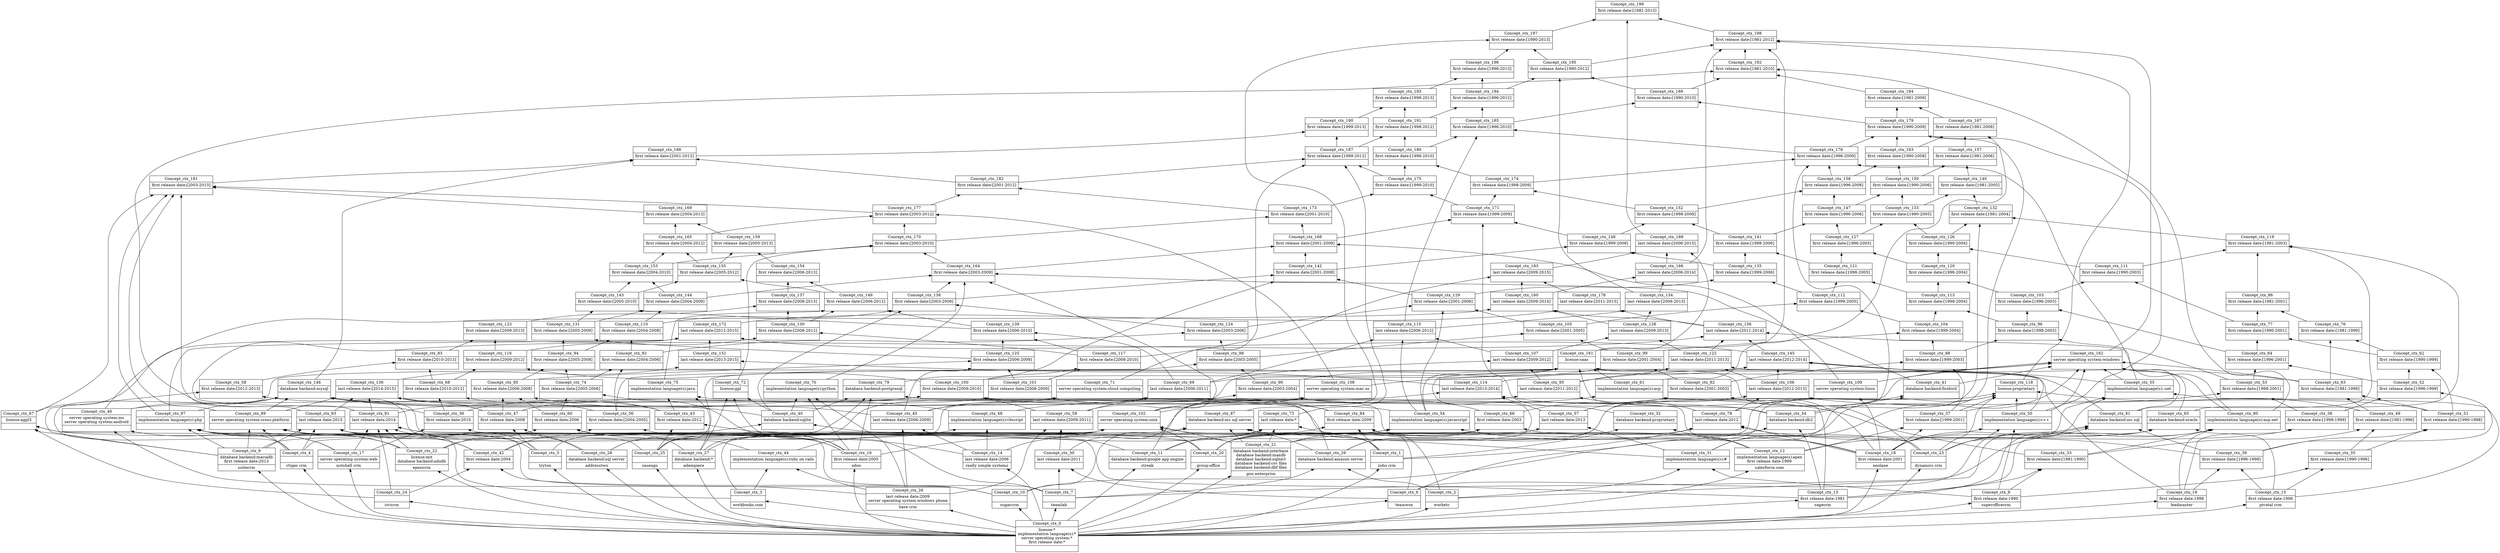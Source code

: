 digraph G { 
	rankdir=BT;
subgraph ctx { 
label="ctx";
1 [shape=record,label="{Concept_ctx_0|license:*\nimplementation language(s):*\nserver operating system:*\nfirst release date:*\n|}"];
2 [shape=record,label="{Concept_ctx_14|last release date:2006\n|really simple systems\n}"];
3 [shape=record,label="{Concept_ctx_26|last release date:2009\nserver operating system:windows phone\n|base crm\n}"];
4 [shape=record,label="{Concept_ctx_7||teamlab\n}"];
5 [shape=record,label="{Concept_ctx_5||tryton\n}"];
6 [shape=record,label="{Concept_ctx_20||group-office\n}"];
7 [shape=record,label="{Concept_ctx_24||civicrm\n}"];
8 [shape=record,label="{Concept_ctx_6||teamwox\n}"];
9 [shape=record,label="{Concept_ctx_8|first release date:1990\n|superofficecrm\n}"];
10 [shape=record,label="{Concept_ctx_10||sugarcrm\n}"];
11 [shape=record,label="{Concept_ctx_22|license:mit\ndatabase backend:adodb\n|epesicrm\n}"];
12 [shape=record,label="{Concept_ctx_13|first release date:1981\n|sagecrm\n}"];
13 [shape=record,label="{Concept_ctx_28|database backend:sql server\n|addresstwo\n}"];
14 [shape=record,label="{Concept_ctx_25||casengo\n}"];
15 [shape=record,label="{Concept_ctx_27|database backend:*\n|adempiere\n}"];
16 [shape=record,label="{Concept_ctx_11|database backend:google app engine\n|streak\n}"];
17 [shape=record,label="{Concept_ctx_1||zoho crm\n}"];
18 [shape=record,label="{Concept_ctx_3||workbooks.com\n}"];
19 [shape=record,label="{Concept_ctx_21|database backend:interbase\ndatabase backend:maxdb\ndatabase backend:sqlite3\ndatabase backend:csv files\ndatabase backend:dbf files\n|gnu enterprise\n}"];
20 [shape=record,label="{Concept_ctx_16|first release date:2005\n|odoo\n}"];
21 [shape=record,label="{Concept_ctx_9|database backend:mariadb\nfirst release date:2013\n|suitecrm\n}"];
22 [shape=record,label="{Concept_ctx_17|server operating system:web\n|nutshell crm\n}"];
23 [shape=record,label="{Concept_ctx_2||worketc\n}"];
24 [shape=record,label="{Concept_ctx_23||dynamics crm\n}"];
25 [shape=record,label="{Concept_ctx_15|first release date:1996\n|pivotal crm\n}"];
26 [shape=record,label="{Concept_ctx_19|first release date:1998\n|leadmaster\n}"];
27 [shape=record,label="{Concept_ctx_18|first release date:2001\n|neolane\n}"];
28 [shape=record,label="{Concept_ctx_12|implementation language(s):apex\nfirst release date:1999\n|salesforce.com\n}"];
29 [shape=record,label="{Concept_ctx_4||vtiger crm\n}"];
30 [shape=record,label="{Concept_ctx_42|first release date:2004\n|}"];
31 [shape=record,label="{Concept_ctx_47|first release date:2008\n|}"];
32 [shape=record,label="{Concept_ctx_36|first release date:2010\n|}"];
33 [shape=record,label="{Concept_ctx_43|first release date:2012\n|}"];
34 [shape=record,label="{Concept_ctx_33|first release date:[1981-1990]\n|}"];
35 [shape=record,label="{Concept_ctx_35|first release date:[1990-1996]\n|}"];
36 [shape=record,label="{Concept_ctx_39|first release date:[1996-1998]\n|}"];
37 [shape=record,label="{Concept_ctx_38|first release date:[1998-1999]\n|}"];
38 [shape=record,label="{Concept_ctx_37|first release date:[1999-2001]\n|}"];
39 [shape=record,label="{Concept_ctx_30|last release date:2011\n|}"];
40 [shape=record,label="{Concept_ctx_48|implementation language(s):vbscript\n|}"];
41 [shape=record,label="{Concept_ctx_44|implementation language(s):ruby on rails\n|}"];
42 [shape=record,label="{Concept_ctx_45|last release date:[2006-2009]\n|}"];
43 [shape=record,label="{Concept_ctx_31|implementation language(s):c#\n|}"];
44 [shape=record,label="{Concept_ctx_46|server operating system:ios\nserver operating system:android\n|}"];
45 [shape=record,label="{Concept_ctx_41|database backend:firebird\n|}"];
46 [shape=record,label="{Concept_ctx_40|database backend:sqlite\n|}"];
47 [shape=record,label="{Concept_ctx_34|database backend:db2\n|}"];
48 [shape=record,label="{Concept_ctx_32|database backend:proprietary\n|}"];
49 [shape=record,label="{Concept_ctx_29|database backend:amazon server\n|}"];
50 [shape=record,label="{Concept_ctx_60|first release date:2006\n|}"];
51 [shape=record,label="{Concept_ctx_56|first release date:[2004-2005]\n|}"];
52 [shape=record,label="{Concept_ctx_58|first release date:[2012-2013]\n|}"];
53 [shape=record,label="{Concept_ctx_49|first release date:[1981-1996]\n|}"];
54 [shape=record,label="{Concept_ctx_51|first release date:[1990-1998]\n|}"];
55 [shape=record,label="{Concept_ctx_52|first release date:[1996-1999]\n|}"];
56 [shape=record,label="{Concept_ctx_53|first release date:[1998-2001]\n|}"];
57 [shape=record,label="{Concept_ctx_57|last release date:2013\n|}"];
58 [shape=record,label="{Concept_ctx_61|implementation language(s):asp\n|}"];
59 [shape=record,label="{Concept_ctx_55|implementation language(s):.net\n|}"];
60 [shape=record,label="{Concept_ctx_54|implementation language(s):javascript\n|}"];
61 [shape=record,label="{Concept_ctx_50|implementation language(s):c++\n|}"];
62 [shape=record,label="{Concept_ctx_59|last release date:[2009-2011]\n|}"];
63 [shape=record,label="{Concept_ctx_66|first release date:2003\n|}"];
64 [shape=record,label="{Concept_ctx_74|first release date:[2005-2006]\n|}"];
65 [shape=record,label="{Concept_ctx_68|first release date:[2010-2012]\n|}"];
66 [shape=record,label="{Concept_ctx_63|first release date:[1981-1998]\n|}"];
67 [shape=record,label="{Concept_ctx_62|first release date:[1990-1999]\n|}"];
68 [shape=record,label="{Concept_ctx_64|first release date:[1996-2001]\n|}"];
69 [shape=record,label="{Concept_ctx_69|last release date:[2006-2011]\n|}"];
70 [shape=record,label="{Concept_ctx_73|last release date:*\n|}"];
71 [shape=record,label="{Concept_ctx_72|license:gpl\n|}"];
72 [shape=record,label="{Concept_ctx_67|license:agpl3\n|}"];
73 [shape=record,label="{Concept_ctx_75|implementation language(s):java\n|}"];
74 [shape=record,label="{Concept_ctx_70|implementation language(s):python\n|}"];
75 [shape=record,label="{Concept_ctx_71|server operating system:cloud computing\n|}"];
76 [shape=record,label="{Concept_ctx_65|database backend:oracle\n|}"];
77 [shape=record,label="{Concept_ctx_84|first release date:2009\n|}"];
78 [shape=record,label="{Concept_ctx_82|first release date:[2001-2003]\n|}"];
79 [shape=record,label="{Concept_ctx_85|first release date:[2006-2008]\n|}"];
80 [shape=record,label="{Concept_ctx_83|first release date:[2010-2013]\n|}"];
81 [shape=record,label="{Concept_ctx_76|first release date:[1981-1999]\n|}"];
82 [shape=record,label="{Concept_ctx_77|first release date:[1990-2001]\n|}"];
83 [shape=record,label="{Concept_ctx_78|last release date:2012\n|}"];
84 [shape=record,label="{Concept_ctx_80|implementation language(s):asp.net\n|}"];
85 [shape=record,label="{Concept_ctx_81|database backend:ms sql\n|}"];
86 [shape=record,label="{Concept_ctx_79|database backend:postgresql\n|}"];
87 [shape=record,label="{Concept_ctx_90|first release date:[2003-2004]\n|}"];
88 [shape=record,label="{Concept_ctx_88|first release date:[1999-2003]\n|}"];
89 [shape=record,label="{Concept_ctx_92|first release date:[2004-2006]\n|}"];
90 [shape=record,label="{Concept_ctx_94|first release date:[2005-2008]\n|}"];
91 [shape=record,label="{Concept_ctx_86|first release date:[1981-2001]\n|}"];
92 [shape=record,label="{Concept_ctx_91|last release date:2014\n|}"];
93 [shape=record,label="{Concept_ctx_93|last release date:2015\n|}"];
94 [shape=record,label="{Concept_ctx_89|server operating system:cross-platform\n|}"];
95 [shape=record,label="{Concept_ctx_87|database backend:ms sql server\n|}"];
96 [shape=record,label="{Concept_ctx_95|last release date:[2011-2012]\n|}"];
97 [shape=record,label="{Concept_ctx_101|first release date:[2008-2009]\n|}"];
98 [shape=record,label="{Concept_ctx_100|first release date:[2009-2010]\n|}"];
99 [shape=record,label="{Concept_ctx_99|first release date:[2001-2004]\n|}"];
100 [shape=record,label="{Concept_ctx_98|first release date:[2003-2005]\n|}"];
101 [shape=record,label="{Concept_ctx_96|first release date:[1998-2003]\n|}"];
102 [shape=record,label="{Concept_ctx_97|implementation language(s):php\n|}"];
103 [shape=record,label="{Concept_ctx_102|server operating system:unix\n|}"];
104 [shape=record,label="{Concept_ctx_106|last release date:[2012-2013]\n|}"];
105 [shape=record,label="{Concept_ctx_104|first release date:[1999-2004]\n|}"];
106 [shape=record,label="{Concept_ctx_105|first release date:[2001-2005]\n|}"];
107 [shape=record,label="{Concept_ctx_110|first release date:[2004-2008]\n|}"];
108 [shape=record,label="{Concept_ctx_103|first release date:[1996-2003]\n|}"];
109 [shape=record,label="{Concept_ctx_107|last release date:[2009-2012]\n|}"];
110 [shape=record,label="{Concept_ctx_109|server operating system:linux\n|}"];
111 [shape=record,label="{Concept_ctx_108|server operating system:mac os\n|}"];
112 [shape=record,label="{Concept_ctx_114|last release date:[2013-2014]\n|}"];
113 [shape=record,label="{Concept_ctx_117|first release date:[2008-2010]\n|}"];
114 [shape=record,label="{Concept_ctx_116|first release date:[2009-2012]\n|}"];
115 [shape=record,label="{Concept_ctx_113|first release date:[1998-2004]\n|}"];
116 [shape=record,label="{Concept_ctx_112|first release date:[1999-2005]\n|}"];
117 [shape=record,label="{Concept_ctx_111|first release date:[1990-2003]\n|}"];
118 [shape=record,label="{Concept_ctx_115|last release date:[2006-2012]\n|}"];
119 [shape=record,label="{Concept_ctx_125|first release date:[2006-2009]\n|}"];
120 [shape=record,label="{Concept_ctx_124|first release date:[2003-2006]\n|}"];
121 [shape=record,label="{Concept_ctx_123|first release date:[2009-2013]\n|}"];
122 [shape=record,label="{Concept_ctx_120|first release date:[1996-2004]\n|}"];
123 [shape=record,label="{Concept_ctx_122|last release date:[2011-2013]\n|}"];
124 [shape=record,label="{Concept_ctx_121|first release date:[1998-2005]\n|}"];
125 [shape=record,label="{Concept_ctx_119|first release date:[1981-2003]\n|}"];
126 [shape=record,label="{Concept_ctx_118|license:proprietary\n|}"];
127 [shape=record,label="{Concept_ctx_131|first release date:[2005-2009]\n|}"];
128 [shape=record,label="{Concept_ctx_130|first release date:[2008-2012]\n|}"];
129 [shape=record,label="{Concept_ctx_129|first release date:[2001-2006]\n|}"];
130 [shape=record,label="{Concept_ctx_126|first release date:[1990-2004]\n|}"];
131 [shape=record,label="{Concept_ctx_127|first release date:[1996-2005]\n|}"];
132 [shape=record,label="{Concept_ctx_128|last release date:[2009-2013]\n|}"];
133 [shape=record,label="{Concept_ctx_136|last release date:[2014-2015]\n|}"];
134 [shape=record,label="{Concept_ctx_139|first release date:[2006-2010]\n|}"];
135 [shape=record,label="{Concept_ctx_138|first release date:[2003-2008]\n|}"];
136 [shape=record,label="{Concept_ctx_137|first release date:[2008-2013]\n|}"];
137 [shape=record,label="{Concept_ctx_135|first release date:[1999-2006]\n|}"];
138 [shape=record,label="{Concept_ctx_132|first release date:[1981-2004]\n|}"];
139 [shape=record,label="{Concept_ctx_133|first release date:[1990-2005]\n|}"];
140 [shape=record,label="{Concept_ctx_134|last release date:[2006-2013]\n|}"];
141 [shape=record,label="{Concept_ctx_144|first release date:[2004-2009]\n|}"];
142 [shape=record,label="{Concept_ctx_143|first release date:[2005-2010]\n|}"];
143 [shape=record,label="{Concept_ctx_142|first release date:[2001-2008]\n|}"];
144 [shape=record,label="{Concept_ctx_141|first release date:[1998-2006]\n|}"];
145 [shape=record,label="{Concept_ctx_140|first release date:[1981-2005]\n|}"];
146 [shape=record,label="{Concept_ctx_149|first release date:[2006-2012]\n|}"];
147 [shape=record,label="{Concept_ctx_145|last release date:[2012-2014]\n|}"];
148 [shape=record,label="{Concept_ctx_148|first release date:[1999-2008]\n|}"];
149 [shape=record,label="{Concept_ctx_147|first release date:[1996-2006]\n|}"];
150 [shape=record,label="{Concept_ctx_146|database backend:mysql\n|}"];
151 [shape=record,label="{Concept_ctx_153|first release date:[2004-2010]\n|}"];
152 [shape=record,label="{Concept_ctx_155|first release date:[2005-2012]\n|}"];
153 [shape=record,label="{Concept_ctx_154|first release date:[2006-2013]\n|}"];
154 [shape=record,label="{Concept_ctx_152|first release date:[1998-2008]\n|}"];
155 [shape=record,label="{Concept_ctx_151|last release date:[2013-2015]\n|}"];
156 [shape=record,label="{Concept_ctx_150|first release date:[1990-2006]\n|}"];
157 [shape=record,label="{Concept_ctx_159|first release date:[2005-2013]\n|}"];
158 [shape=record,label="{Concept_ctx_158|first release date:[1996-2008]\n|}"];
159 [shape=record,label="{Concept_ctx_157|first release date:[1981-2006]\n|}"];
160 [shape=record,label="{Concept_ctx_156|last release date:[2011-2014]\n|}"];
161 [shape=record,label="{Concept_ctx_164|first release date:[2003-2009]\n|}"];
162 [shape=record,label="{Concept_ctx_165|first release date:[2004-2012]\n|}"];
163 [shape=record,label="{Concept_ctx_163|first release date:[1990-2008]\n|}"];
164 [shape=record,label="{Concept_ctx_160|last release date:[2009-2014]\n|}"];
165 [shape=record,label="{Concept_ctx_161|license:saas\n|}"];
166 [shape=record,label="{Concept_ctx_162|server operating system:windows\n|}"];
167 [shape=record,label="{Concept_ctx_168|first release date:[2001-2009]\n|}"];
168 [shape=record,label="{Concept_ctx_169|first release date:[2004-2013]\n|}"];
169 [shape=record,label="{Concept_ctx_167|first release date:[1981-2008]\n|}"];
170 [shape=record,label="{Concept_ctx_166|last release date:[2006-2014]\n|}"];
171 [shape=record,label="{Concept_ctx_170|first release date:[2003-2010]\n|}"];
172 [shape=record,label="{Concept_ctx_171|first release date:[1999-2009]\n|}"];
173 [shape=record,label="{Concept_ctx_173|first release date:[2001-2010]\n|}"];
174 [shape=record,label="{Concept_ctx_174|first release date:[1998-2009]\n|}"];
175 [shape=record,label="{Concept_ctx_172|last release date:[2012-2015]\n|}"];
176 [shape=record,label="{Concept_ctx_177|first release date:[2003-2012]\n|}"];
177 [shape=record,label="{Concept_ctx_175|first release date:[1999-2010]\n|}"];
178 [shape=record,label="{Concept_ctx_176|first release date:[1996-2009]\n|}"];
179 [shape=record,label="{Concept_ctx_182|first release date:[2001-2012]\n|}"];
180 [shape=record,label="{Concept_ctx_181|first release date:[2003-2013]\n|}"];
181 [shape=record,label="{Concept_ctx_180|first release date:[1998-2010]\n|}"];
182 [shape=record,label="{Concept_ctx_179|first release date:[1990-2009]\n|}"];
183 [shape=record,label="{Concept_ctx_178|last release date:[2011-2015]\n|}"];
184 [shape=record,label="{Concept_ctx_187|first release date:[1999-2012]\n|}"];
185 [shape=record,label="{Concept_ctx_186|first release date:[2001-2013]\n|}"];
186 [shape=record,label="{Concept_ctx_185|first release date:[1996-2010]\n|}"];
187 [shape=record,label="{Concept_ctx_184|first release date:[1981-2009]\n|}"];
188 [shape=record,label="{Concept_ctx_183|last release date:[2009-2015]\n|}"];
189 [shape=record,label="{Concept_ctx_191|first release date:[1998-2012]\n|}"];
190 [shape=record,label="{Concept_ctx_190|first release date:[1999-2013]\n|}"];
191 [shape=record,label="{Concept_ctx_189|first release date:[1990-2010]\n|}"];
192 [shape=record,label="{Concept_ctx_188|last release date:[2006-2015]\n|}"];
193 [shape=record,label="{Concept_ctx_194|first release date:[1996-2012]\n|}"];
194 [shape=record,label="{Concept_ctx_193|first release date:[1998-2013]\n|}"];
195 [shape=record,label="{Concept_ctx_192|first release date:[1981-2010]\n|}"];
196 [shape=record,label="{Concept_ctx_195|first release date:[1990-2012]\n|}"];
197 [shape=record,label="{Concept_ctx_196|first release date:[1996-2013]\n|}"];
198 [shape=record,label="{Concept_ctx_198|first release date:[1981-2012]\n|}"];
199 [shape=record,label="{Concept_ctx_197|first release date:[1990-2013]\n|}"];
200 [shape=record,label="{Concept_ctx_199|first release date:[1981-2013]\n|}"];
	1 -> 2
	1 -> 3
	1 -> 4
	1 -> 5
	1 -> 6
	1 -> 7
	1 -> 8
	1 -> 9
	1 -> 10
	1 -> 11
	1 -> 12
	1 -> 13
	1 -> 14
	1 -> 15
	1 -> 16
	1 -> 17
	1 -> 18
	1 -> 19
	1 -> 20
	1 -> 21
	1 -> 22
	1 -> 23
	1 -> 24
	1 -> 25
	1 -> 26
	1 -> 27
	1 -> 28
	1 -> 29
	7 -> 30
	10 -> 30
	13 -> 31
	5 -> 31
	4 -> 32
	22 -> 32
	16 -> 33
	14 -> 33
	9 -> 34
	12 -> 34
	9 -> 35
	25 -> 35
	25 -> 36
	26 -> 36
	28 -> 37
	26 -> 37
	28 -> 38
	27 -> 38
	4 -> 39
	8 -> 39
	13 -> 40
	2 -> 40
	3 -> 41
	18 -> 41
	3 -> 42
	2 -> 42
	9 -> 43
	23 -> 43
	3 -> 44
	22 -> 44
	8 -> 45
	19 -> 45
	5 -> 46
	19 -> 46
	12 -> 47
	10 -> 47
	28 -> 48
	17 -> 48
	4 -> 49
	23 -> 49
	15 -> 50
	2 -> 50
	11 -> 50
	30 -> 51
	20 -> 51
	21 -> 52
	33 -> 52
	35 -> 53
	34 -> 53
	35 -> 54
	36 -> 54
	36 -> 55
	37 -> 55
	38 -> 56
	37 -> 56
	43 -> 57
	14 -> 57
	40 -> 58
	12 -> 58
	23 -> 59
	24 -> 59
	25 -> 59
	2 -> 60
	6 -> 60
	27 -> 60
	8 -> 61
	9 -> 61
	27 -> 61
	39 -> 62
	3 -> 62
	6 -> 63
	19 -> 63
	24 -> 63
	29 -> 63
	50 -> 64
	20 -> 64
	33 -> 65
	32 -> 65
	53 -> 66
	54 -> 66
	55 -> 67
	54 -> 67
	55 -> 68
	56 -> 68
	62 -> 69
	42 -> 69
	15 -> 70
	16 -> 70
	19 -> 70
	28 -> 70
	15 -> 71
	4 -> 71
	46 -> 71
	6 -> 72
	7 -> 72
	20 -> 72
	21 -> 72
	15 -> 73
	17 -> 73
	33 -> 73
	3 -> 74
	20 -> 74
	46 -> 74
	28 -> 75
	42 -> 75
	14 -> 75
	12 -> 76
	19 -> 76
	25 -> 76
	27 -> 76
	8 -> 77
	17 -> 77
	23 -> 77
	41 -> 77
	27 -> 78
	63 -> 78
	40 -> 79
	50 -> 79
	31 -> 79
	65 -> 80
	52 -> 80
	67 -> 81
	66 -> 81
	67 -> 82
	68 -> 82
	17 -> 83
	6 -> 83
	27 -> 83
	36 -> 83
	34 -> 84
	4 -> 84
	24 -> 84
	26 -> 84
	12 -> 85
	24 -> 85
	27 -> 85
	36 -> 85
	20 -> 86
	27 -> 86
	46 -> 86
	11 -> 86
	30 -> 87
	63 -> 87
	38 -> 88
	78 -> 88
	51 -> 89
	64 -> 89
	79 -> 90
	64 -> 90
	81 -> 91
	82 -> 91
	5 -> 92
	7 -> 92
	22 -> 92
	12 -> 92
	24 -> 92
	11 -> 92
	18 -> 93
	20 -> 93
	21 -> 93
	29 -> 93
	13 -> 93
	10 -> 93
	5 -> 94
	21 -> 94
	29 -> 94
	30 -> 94
	11 -> 94
	19 -> 95
	21 -> 95
	49 -> 95
	43 -> 95
	10 -> 95
	39 -> 96
	83 -> 96
	77 -> 97
	31 -> 97
	77 -> 98
	49 -> 98
	62 -> 98
	44 -> 98
	32 -> 98
	78 -> 99
	87 -> 99
	51 -> 100
	87 -> 100
	56 -> 101
	88 -> 101
	6 -> 102
	22 -> 102
	29 -> 102
	30 -> 102
	21 -> 102
	11 -> 102
	15 -> 103
	6 -> 103
	17 -> 103
	18 -> 103
	19 -> 103
	20 -> 103
	13 -> 103
	83 -> 104
	57 -> 104
	54 -> 104
	99 -> 105
	88 -> 105
	100 -> 106
	99 -> 106
	89 -> 107
	90 -> 107
	68 -> 108
	101 -> 108
	62 -> 109
	96 -> 109
	27 -> 110
	103 -> 110
	16 -> 111
	103 -> 111
	57 -> 112
	34 -> 112
	92 -> 112
	97 -> 113
	98 -> 113
	65 -> 114
	98 -> 114
	105 -> 115
	101 -> 115
	105 -> 116
	106 -> 116
	108 -> 117
	82 -> 117
	109 -> 118
	69 -> 118
	60 -> 118
	79 -> 119
	97 -> 119
	42 -> 119
	100 -> 120
	89 -> 120
	80 -> 121
	114 -> 121
	108 -> 122
	115 -> 122
	49 -> 123
	104 -> 123
	96 -> 123
	61 -> 123
	116 -> 124
	115 -> 124
	76 -> 125
	117 -> 125
	85 -> 125
	91 -> 125
	16 -> 126
	24 -> 126
	6 -> 126
	53 -> 126
	61 -> 126
	47 -> 126
	38 -> 126
	90 -> 127
	119 -> 127
	113 -> 128
	114 -> 128
	120 -> 129
	106 -> 129
	60 -> 129
	122 -> 130
	117 -> 130
	122 -> 131
	124 -> 131
	123 -> 132
	109 -> 132
	51 -> 133
	47 -> 133
	93 -> 133
	31 -> 133
	92 -> 133
	94 -> 133
	113 -> 134
	69 -> 134
	119 -> 134
	46 -> 135
	107 -> 135
	120 -> 135
	128 -> 136
	121 -> 136
	116 -> 137
	129 -> 137
	130 -> 138
	125 -> 138
	47 -> 138
	130 -> 139
	131 -> 139
	118 -> 140
	132 -> 140
	107 -> 141
	127 -> 141
	134 -> 142
	127 -> 142
	135 -> 143
	86 -> 143
	129 -> 143
	124 -> 144
	137 -> 144
	138 -> 145
	139 -> 145
	134 -> 146
	128 -> 146
	73 -> 146
	112 -> 147
	59 -> 147
	85 -> 147
	66 -> 147
	104 -> 147
	137 -> 148
	143 -> 148
	144 -> 149
	131 -> 149
	102 -> 150
	42 -> 150
	44 -> 150
	14 -> 150
	46 -> 150
	41 -> 150
	60 -> 150
	94 -> 150
	141 -> 151
	142 -> 151
	146 -> 152
	142 -> 152
	136 -> 153
	146 -> 153
	148 -> 154
	144 -> 154
	112 -> 155
	133 -> 155
	149 -> 156
	139 -> 156
	153 -> 157
	152 -> 157
	149 -> 158
	154 -> 158
	156 -> 159
	145 -> 159
	123 -> 160
	147 -> 160
	84 -> 160
	32 -> 160
	74 -> 161
	135 -> 161
	45 -> 161
	103 -> 161
	141 -> 161
	151 -> 162
	152 -> 162
	156 -> 163
	158 -> 163
	132 -> 164
	160 -> 164
	44 -> 164
	98 -> 165
	58 -> 165
	69 -> 165
	60 -> 165
	24 -> 165
	26 -> 165
	29 -> 165
	14 -> 165
	47 -> 165
	85 -> 166
	45 -> 166
	84 -> 166
	61 -> 166
	96 -> 166
	111 -> 166
	49 -> 166
	76 -> 166
	59 -> 166
	66 -> 166
	110 -> 166
	43 -> 166
	110 -> 167
	161 -> 167
	143 -> 167
	162 -> 168
	157 -> 168
	159 -> 169
	58 -> 169
	163 -> 169
	164 -> 170
	140 -> 170
	151 -> 171
	161 -> 171
	71 -> 171
	148 -> 172
	48 -> 172
	167 -> 172
	167 -> 173
	171 -> 173
	154 -> 174
	172 -> 174
	72 -> 175
	155 -> 175
	147 -> 175
	102 -> 175
	162 -> 176
	111 -> 176
	171 -> 176
	173 -> 177
	172 -> 177
	174 -> 178
	59 -> 178
	83 -> 178
	158 -> 178
	173 -> 179
	176 -> 179
	72 -> 180
	176 -> 180
	93 -> 180
	168 -> 180
	102 -> 180
	94 -> 180
	174 -> 181
	177 -> 181
	178 -> 182
	163 -> 182
	43 -> 182
	61 -> 182
	175 -> 183
	160 -> 183
	70 -> 184
	177 -> 184
	179 -> 184
	75 -> 184
	180 -> 185
	179 -> 185
	150 -> 185
	118 -> 186
	178 -> 186
	181 -> 186
	182 -> 187
	169 -> 187
	113 -> 188
	164 -> 188
	183 -> 188
	184 -> 189
	181 -> 189
	184 -> 190
	185 -> 190
	186 -> 191
	182 -> 191
	170 -> 192
	188 -> 192
	165 -> 192
	186 -> 193
	189 -> 193
	190 -> 194
	189 -> 194
	191 -> 195
	187 -> 195
	84 -> 195
	92 -> 195
	193 -> 196
	191 -> 196
	140 -> 196
	193 -> 197
	194 -> 197
	195 -> 198
	196 -> 198
	126 -> 198
	170 -> 198
	165 -> 198
	166 -> 198
	196 -> 199
	95 -> 199
	197 -> 199
	198 -> 200
	199 -> 200
	192 -> 200
}
}
